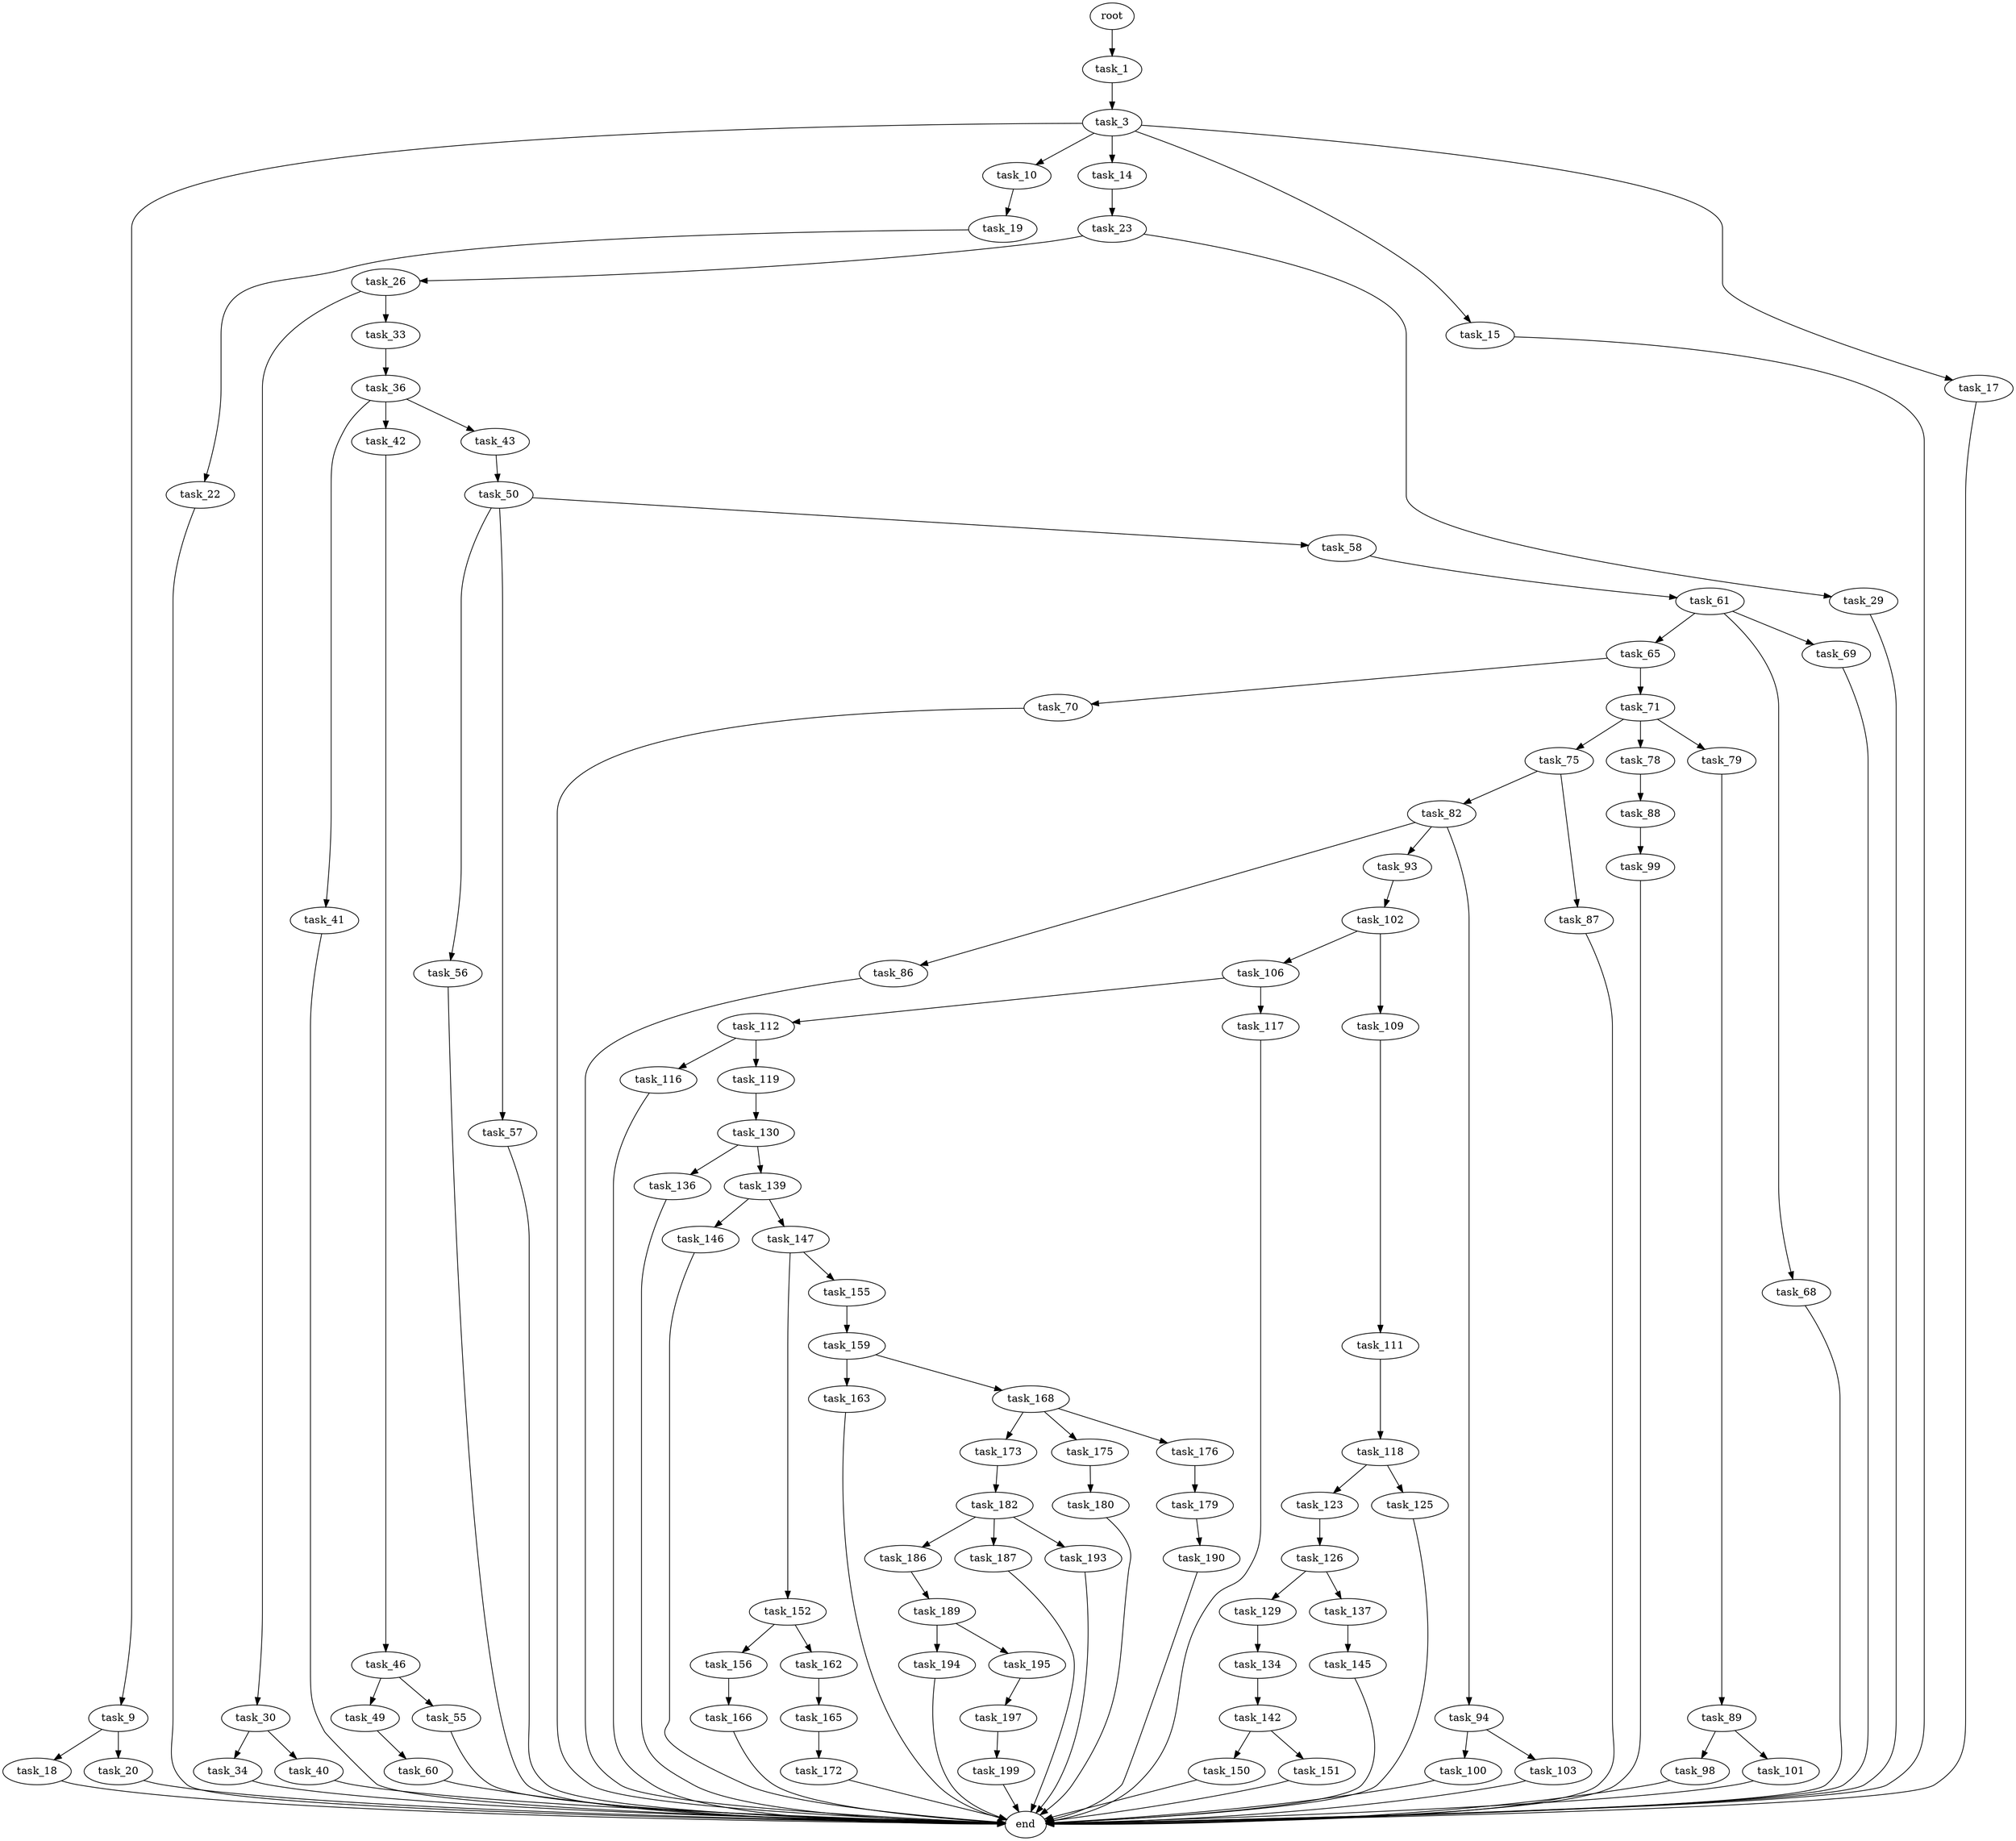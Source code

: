 digraph G {
  root [size="0.000000"];
  task_1 [size="361171439096.000000"];
  task_3 [size="134217728000.000000"];
  task_9 [size="48464005281.000000"];
  task_10 [size="13510417853.000000"];
  task_14 [size="409561595472.000000"];
  task_15 [size="268076649534.000000"];
  task_17 [size="673680202084.000000"];
  task_18 [size="849622989592.000000"];
  task_20 [size="11230461402.000000"];
  task_19 [size="134217728000.000000"];
  task_23 [size="549755813888.000000"];
  end [size="0.000000"];
  task_22 [size="34569960488.000000"];
  task_26 [size="6691532278.000000"];
  task_29 [size="14856545366.000000"];
  task_30 [size="64924179830.000000"];
  task_33 [size="2101514386.000000"];
  task_34 [size="782757789696.000000"];
  task_40 [size="1329237987.000000"];
  task_36 [size="496786867740.000000"];
  task_41 [size="239052619161.000000"];
  task_42 [size="549755813888.000000"];
  task_43 [size="1073741824000.000000"];
  task_46 [size="8589934592.000000"];
  task_50 [size="1309423741.000000"];
  task_49 [size="608904519640.000000"];
  task_55 [size="295601850362.000000"];
  task_60 [size="24771795489.000000"];
  task_56 [size="1395657839.000000"];
  task_57 [size="535711107936.000000"];
  task_58 [size="1246260496.000000"];
  task_61 [size="68719476736.000000"];
  task_65 [size="6412257242.000000"];
  task_68 [size="14922796206.000000"];
  task_69 [size="114577445274.000000"];
  task_70 [size="231928233984.000000"];
  task_71 [size="32385493646.000000"];
  task_75 [size="17777479962.000000"];
  task_78 [size="18809223825.000000"];
  task_79 [size="3526521377.000000"];
  task_82 [size="1789654625.000000"];
  task_87 [size="26735438456.000000"];
  task_88 [size="782757789696.000000"];
  task_89 [size="231928233984.000000"];
  task_86 [size="3126724420.000000"];
  task_93 [size="782757789696.000000"];
  task_94 [size="149117146422.000000"];
  task_99 [size="8589934592.000000"];
  task_98 [size="8589934592.000000"];
  task_101 [size="134217728000.000000"];
  task_102 [size="1073741824000.000000"];
  task_100 [size="12346633580.000000"];
  task_103 [size="36861667279.000000"];
  task_106 [size="8589934592.000000"];
  task_109 [size="134217728000.000000"];
  task_112 [size="52259612394.000000"];
  task_117 [size="8635425544.000000"];
  task_111 [size="17709604252.000000"];
  task_118 [size="21006787884.000000"];
  task_116 [size="134217728000.000000"];
  task_119 [size="124187526564.000000"];
  task_123 [size="660407126895.000000"];
  task_125 [size="50037060552.000000"];
  task_130 [size="2951015365.000000"];
  task_126 [size="892511919.000000"];
  task_129 [size="134217728000.000000"];
  task_137 [size="16255725355.000000"];
  task_134 [size="1073741824000.000000"];
  task_136 [size="445587471738.000000"];
  task_139 [size="42917507233.000000"];
  task_142 [size="135100292432.000000"];
  task_145 [size="782757789696.000000"];
  task_146 [size="61635543420.000000"];
  task_147 [size="30899541056.000000"];
  task_150 [size="28991029248.000000"];
  task_151 [size="134217728000.000000"];
  task_152 [size="22891028263.000000"];
  task_155 [size="15313529529.000000"];
  task_156 [size="8297895246.000000"];
  task_162 [size="782757789696.000000"];
  task_159 [size="577751747768.000000"];
  task_166 [size="8589934592.000000"];
  task_163 [size="231928233984.000000"];
  task_168 [size="1073741824000.000000"];
  task_165 [size="645859182340.000000"];
  task_172 [size="231928233984.000000"];
  task_173 [size="549755813888.000000"];
  task_175 [size="119264633087.000000"];
  task_176 [size="368293445632.000000"];
  task_182 [size="2639412975.000000"];
  task_180 [size="1073741824000.000000"];
  task_179 [size="907673245388.000000"];
  task_190 [size="8563069097.000000"];
  task_186 [size="50015398033.000000"];
  task_187 [size="471667257137.000000"];
  task_193 [size="13395062499.000000"];
  task_189 [size="231928233984.000000"];
  task_194 [size="111657561682.000000"];
  task_195 [size="45532152364.000000"];
  task_197 [size="13851193736.000000"];
  task_199 [size="214636595732.000000"];

  root -> task_1 [size="1.000000"];
  task_1 -> task_3 [size="536870912.000000"];
  task_3 -> task_9 [size="209715200.000000"];
  task_3 -> task_10 [size="209715200.000000"];
  task_3 -> task_14 [size="209715200.000000"];
  task_3 -> task_15 [size="209715200.000000"];
  task_3 -> task_17 [size="209715200.000000"];
  task_9 -> task_18 [size="838860800.000000"];
  task_9 -> task_20 [size="838860800.000000"];
  task_10 -> task_19 [size="301989888.000000"];
  task_14 -> task_23 [size="679477248.000000"];
  task_15 -> end [size="1.000000"];
  task_17 -> end [size="1.000000"];
  task_18 -> end [size="1.000000"];
  task_20 -> end [size="1.000000"];
  task_19 -> task_22 [size="209715200.000000"];
  task_23 -> task_26 [size="536870912.000000"];
  task_23 -> task_29 [size="536870912.000000"];
  task_22 -> end [size="1.000000"];
  task_26 -> task_30 [size="134217728.000000"];
  task_26 -> task_33 [size="134217728.000000"];
  task_29 -> end [size="1.000000"];
  task_30 -> task_34 [size="75497472.000000"];
  task_30 -> task_40 [size="75497472.000000"];
  task_33 -> task_36 [size="33554432.000000"];
  task_34 -> end [size="1.000000"];
  task_40 -> end [size="1.000000"];
  task_36 -> task_41 [size="838860800.000000"];
  task_36 -> task_42 [size="838860800.000000"];
  task_36 -> task_43 [size="838860800.000000"];
  task_41 -> end [size="1.000000"];
  task_42 -> task_46 [size="536870912.000000"];
  task_43 -> task_50 [size="838860800.000000"];
  task_46 -> task_49 [size="33554432.000000"];
  task_46 -> task_55 [size="33554432.000000"];
  task_50 -> task_56 [size="33554432.000000"];
  task_50 -> task_57 [size="33554432.000000"];
  task_50 -> task_58 [size="33554432.000000"];
  task_49 -> task_60 [size="411041792.000000"];
  task_55 -> end [size="1.000000"];
  task_60 -> end [size="1.000000"];
  task_56 -> end [size="1.000000"];
  task_57 -> end [size="1.000000"];
  task_58 -> task_61 [size="75497472.000000"];
  task_61 -> task_65 [size="134217728.000000"];
  task_61 -> task_68 [size="134217728.000000"];
  task_61 -> task_69 [size="134217728.000000"];
  task_65 -> task_70 [size="33554432.000000"];
  task_65 -> task_71 [size="33554432.000000"];
  task_68 -> end [size="1.000000"];
  task_69 -> end [size="1.000000"];
  task_70 -> end [size="1.000000"];
  task_71 -> task_75 [size="33554432.000000"];
  task_71 -> task_78 [size="33554432.000000"];
  task_71 -> task_79 [size="33554432.000000"];
  task_75 -> task_82 [size="536870912.000000"];
  task_75 -> task_87 [size="536870912.000000"];
  task_78 -> task_88 [size="679477248.000000"];
  task_79 -> task_89 [size="75497472.000000"];
  task_82 -> task_86 [size="33554432.000000"];
  task_82 -> task_93 [size="33554432.000000"];
  task_82 -> task_94 [size="33554432.000000"];
  task_87 -> end [size="1.000000"];
  task_88 -> task_99 [size="679477248.000000"];
  task_89 -> task_98 [size="301989888.000000"];
  task_89 -> task_101 [size="301989888.000000"];
  task_86 -> end [size="1.000000"];
  task_93 -> task_102 [size="679477248.000000"];
  task_94 -> task_100 [size="209715200.000000"];
  task_94 -> task_103 [size="209715200.000000"];
  task_99 -> end [size="1.000000"];
  task_98 -> end [size="1.000000"];
  task_101 -> end [size="1.000000"];
  task_102 -> task_106 [size="838860800.000000"];
  task_102 -> task_109 [size="838860800.000000"];
  task_100 -> end [size="1.000000"];
  task_103 -> end [size="1.000000"];
  task_106 -> task_112 [size="33554432.000000"];
  task_106 -> task_117 [size="33554432.000000"];
  task_109 -> task_111 [size="209715200.000000"];
  task_112 -> task_116 [size="838860800.000000"];
  task_112 -> task_119 [size="838860800.000000"];
  task_117 -> end [size="1.000000"];
  task_111 -> task_118 [size="536870912.000000"];
  task_118 -> task_123 [size="33554432.000000"];
  task_118 -> task_125 [size="33554432.000000"];
  task_116 -> end [size="1.000000"];
  task_119 -> task_130 [size="134217728.000000"];
  task_123 -> task_126 [size="838860800.000000"];
  task_125 -> end [size="1.000000"];
  task_130 -> task_136 [size="75497472.000000"];
  task_130 -> task_139 [size="75497472.000000"];
  task_126 -> task_129 [size="75497472.000000"];
  task_126 -> task_137 [size="75497472.000000"];
  task_129 -> task_134 [size="209715200.000000"];
  task_137 -> task_145 [size="411041792.000000"];
  task_134 -> task_142 [size="838860800.000000"];
  task_136 -> end [size="1.000000"];
  task_139 -> task_146 [size="75497472.000000"];
  task_139 -> task_147 [size="75497472.000000"];
  task_142 -> task_150 [size="209715200.000000"];
  task_142 -> task_151 [size="209715200.000000"];
  task_145 -> end [size="1.000000"];
  task_146 -> end [size="1.000000"];
  task_147 -> task_152 [size="838860800.000000"];
  task_147 -> task_155 [size="838860800.000000"];
  task_150 -> end [size="1.000000"];
  task_151 -> end [size="1.000000"];
  task_152 -> task_156 [size="411041792.000000"];
  task_152 -> task_162 [size="411041792.000000"];
  task_155 -> task_159 [size="301989888.000000"];
  task_156 -> task_166 [size="536870912.000000"];
  task_162 -> task_165 [size="679477248.000000"];
  task_159 -> task_163 [size="536870912.000000"];
  task_159 -> task_168 [size="536870912.000000"];
  task_166 -> end [size="1.000000"];
  task_163 -> end [size="1.000000"];
  task_168 -> task_173 [size="838860800.000000"];
  task_168 -> task_175 [size="838860800.000000"];
  task_168 -> task_176 [size="838860800.000000"];
  task_165 -> task_172 [size="679477248.000000"];
  task_172 -> end [size="1.000000"];
  task_173 -> task_182 [size="536870912.000000"];
  task_175 -> task_180 [size="301989888.000000"];
  task_176 -> task_179 [size="411041792.000000"];
  task_182 -> task_186 [size="75497472.000000"];
  task_182 -> task_187 [size="75497472.000000"];
  task_182 -> task_193 [size="75497472.000000"];
  task_180 -> end [size="1.000000"];
  task_179 -> task_190 [size="838860800.000000"];
  task_190 -> end [size="1.000000"];
  task_186 -> task_189 [size="209715200.000000"];
  task_187 -> end [size="1.000000"];
  task_193 -> end [size="1.000000"];
  task_189 -> task_194 [size="301989888.000000"];
  task_189 -> task_195 [size="301989888.000000"];
  task_194 -> end [size="1.000000"];
  task_195 -> task_197 [size="33554432.000000"];
  task_197 -> task_199 [size="301989888.000000"];
  task_199 -> end [size="1.000000"];
}
